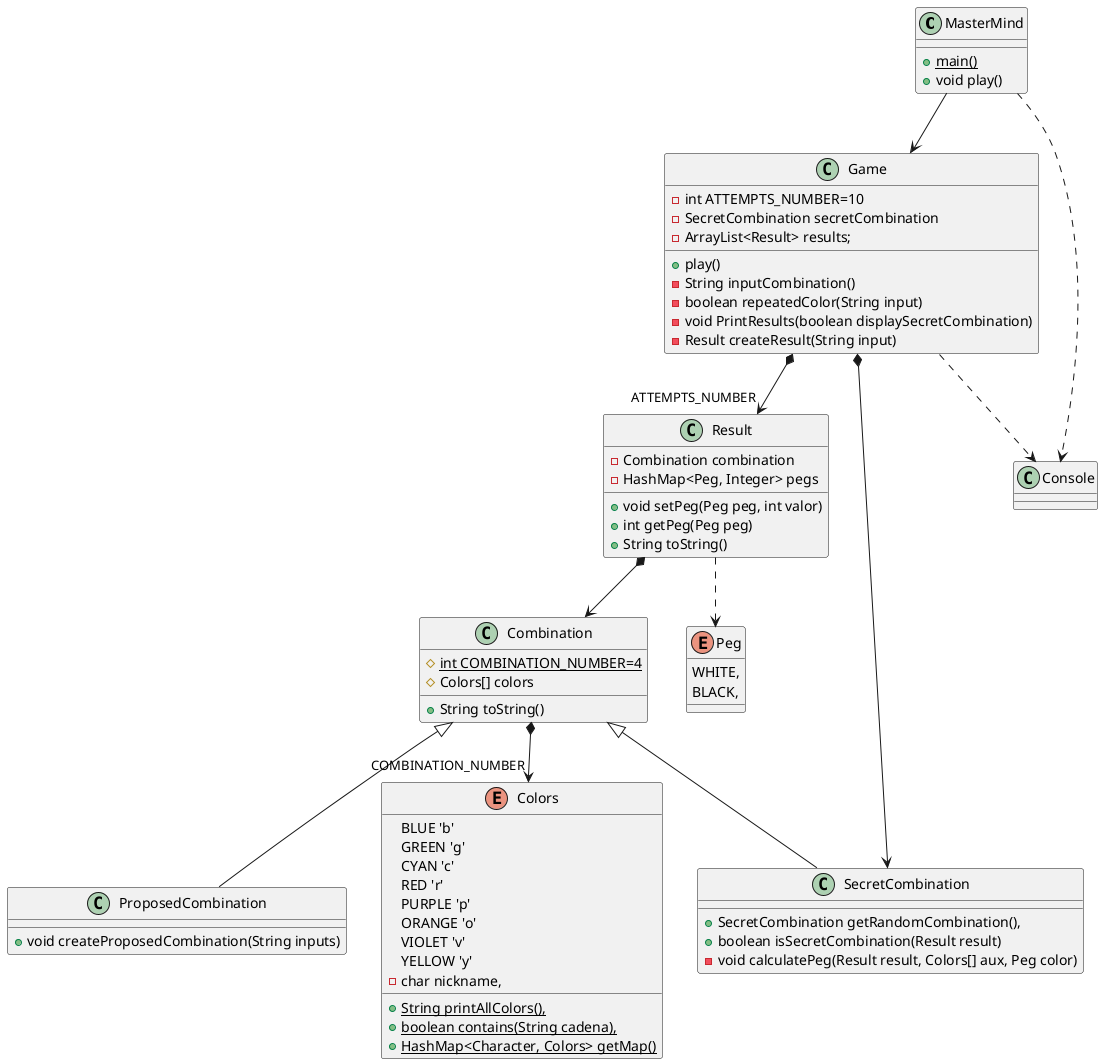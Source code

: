 @startuml

class MasterMind{
    + {static} main()
    + void play()
}

class Game {
    - int ATTEMPTS_NUMBER=10
    - SecretCombination secretCombination
    - ArrayList<Result> results;
    + play()
    - String inputCombination()
    - boolean repeatedColor(String input)
    - void PrintResults(boolean displaySecretCombination)
    - Result createResult(String input)
}

class Result {
    - Combination combination
    - HashMap<Peg, Integer> pegs
    + void setPeg(Peg peg, int valor)
    + int getPeg(Peg peg)
    + String toString()
}

class Combination {
    # {static} int COMBINATION_NUMBER=4
    # Colors[] colors
    + String toString()
 }

class SecretCombination {
    + SecretCombination getRandomCombination(),
    + boolean isSecretCombination(Result result)
    - void calculatePeg(Result result, Colors[] aux, Peg color)
}

class ProposedCombination {
    + void createProposedCombination(String inputs)
    
}

class Console{
}

enum Colors{
    BLUE 'b'
    GREEN 'g'
    CYAN 'c'
    RED 'r'
    PURPLE 'p'
    ORANGE 'o'
    VIOLET 'v'
    YELLOW 'y'
    - char nickname,
    + {static} String printAllColors(),
    + {static} boolean contains(String cadena),
    + {static} HashMap<Character, Colors> getMap()
}

enum Peg {
    WHITE,
    BLACK,
}

MasterMind --> Game
MasterMind ..> Console
Game *--> SecretCombination
Game *--> "ATTEMPTS_NUMBER" Result
Game ..> Console
Result *--> Combination
Result ..> Peg
Combination <|-- SecretCombination
Combination <|-- ProposedCombination
Combination *--> "COMBINATION_NUMBER" Colors

@enduml